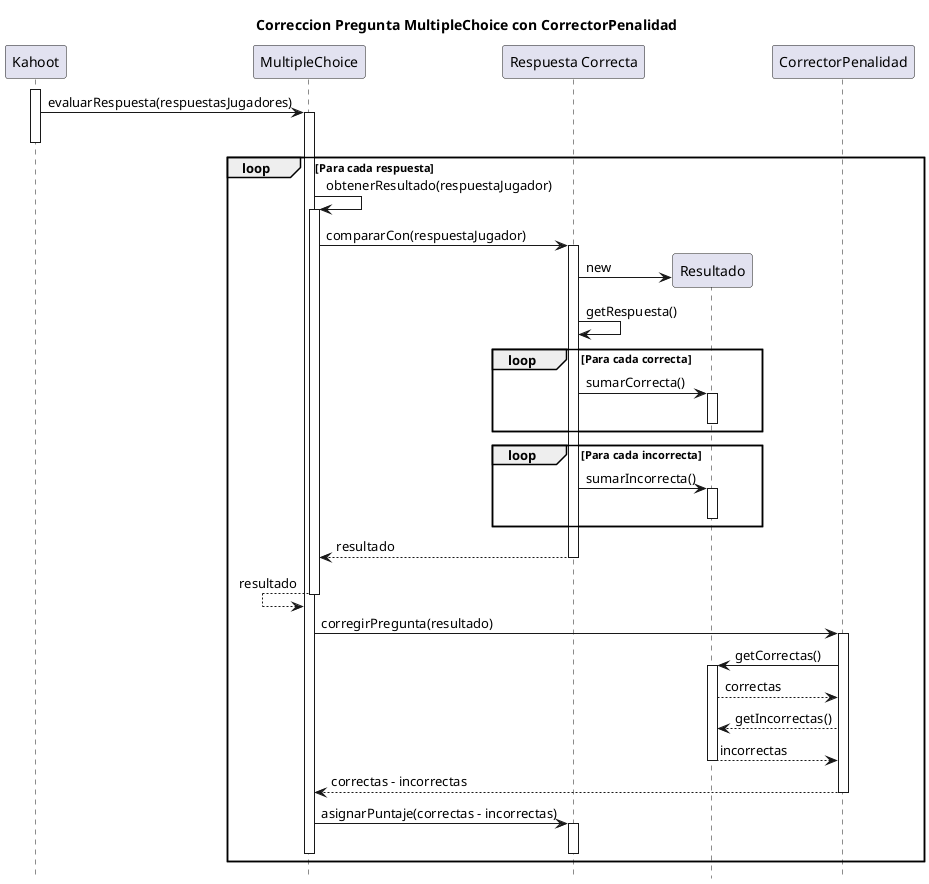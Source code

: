 @startuml MultipleChoiceCorrectorPenalidad
hide footbox

title Correccion Pregunta MultipleChoice con CorrectorPenalidad
activate Kahoot
Kahoot -> MultipleChoice: evaluarRespuesta(respuestasJugadores)
activate MultipleChoice
loop Para cada respuesta
    deactivate Kahoot
    MultipleChoice -> MultipleChoice: obtenerResultado(respuestaJugador)
    activate MultipleChoice
    participant "Respuesta Correcta" as Respuesta
    MultipleChoice -> Respuesta : compararCon(respuestaJugador)
    activate Respuesta
    create Resultado
    Respuesta -> Resultado: new
    Respuesta -> Respuesta: getRespuesta()
    loop Para cada correcta
        Respuesta -> Resultado: sumarCorrecta()
        activate Resultado
        deactivate Resultado
    end
    loop Para cada incorrecta
        Respuesta -> Resultado: sumarIncorrecta()
        activate Resultado
        deactivate Resultado
    end
    Respuesta --> MultipleChoice: resultado
    deactivate Respuesta
    MultipleChoice <-- MultipleChoice: resultado
    deactivate MultipleChoice

    MultipleChoice -> CorrectorPenalidad: corregirPregunta(resultado)
    activate CorrectorPenalidad
    CorrectorPenalidad -> Resultado: getCorrectas()
    activate Resultado
    Resultado --> CorrectorPenalidad: correctas
    CorrectorPenalidad --> Resultado: getIncorrectas()
    Resultado --> CorrectorPenalidad: incorrectas
    deactivate Resultado
    CorrectorPenalidad --> MultipleChoice: correctas - incorrectas
    deactivate CorrectorPenalidad
    MultipleChoice -> Respuesta: asignarPuntaje(correctas - incorrectas)
    activate Respuesta
    deactivate MultipleChoice
    deactivate Respuesta

end

@enduml